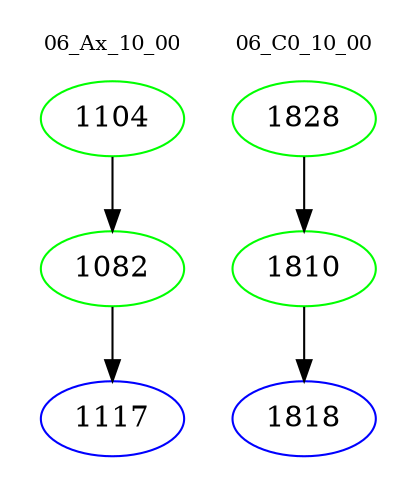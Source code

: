 digraph{
subgraph cluster_0 {
color = white
label = "06_Ax_10_00";
fontsize=10;
T0_1104 [label="1104", color="green"]
T0_1104 -> T0_1082 [color="black"]
T0_1082 [label="1082", color="green"]
T0_1082 -> T0_1117 [color="black"]
T0_1117 [label="1117", color="blue"]
}
subgraph cluster_1 {
color = white
label = "06_C0_10_00";
fontsize=10;
T1_1828 [label="1828", color="green"]
T1_1828 -> T1_1810 [color="black"]
T1_1810 [label="1810", color="green"]
T1_1810 -> T1_1818 [color="black"]
T1_1818 [label="1818", color="blue"]
}
}

